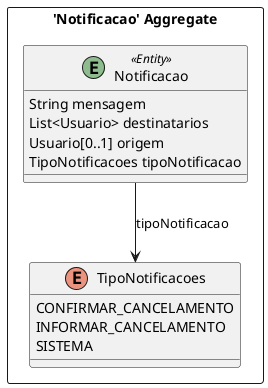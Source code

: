 @startuml

skinparam componentStyle uml2

package "'Notificacao' Aggregate" <<Rectangle>> {
	enum TipoNotificacoes {
		CONFIRMAR_CANCELAMENTO
		INFORMAR_CANCELAMENTO
		SISTEMA
	}
	class Notificacao <<(E,DarkSeaGreen) Entity>> {
		String mensagem
		List<Usuario> destinatarios
		Usuario[0..1] origem
		TipoNotificacoes tipoNotificacao
	}
}
Notificacao --> TipoNotificacoes : tipoNotificacao


@enduml
